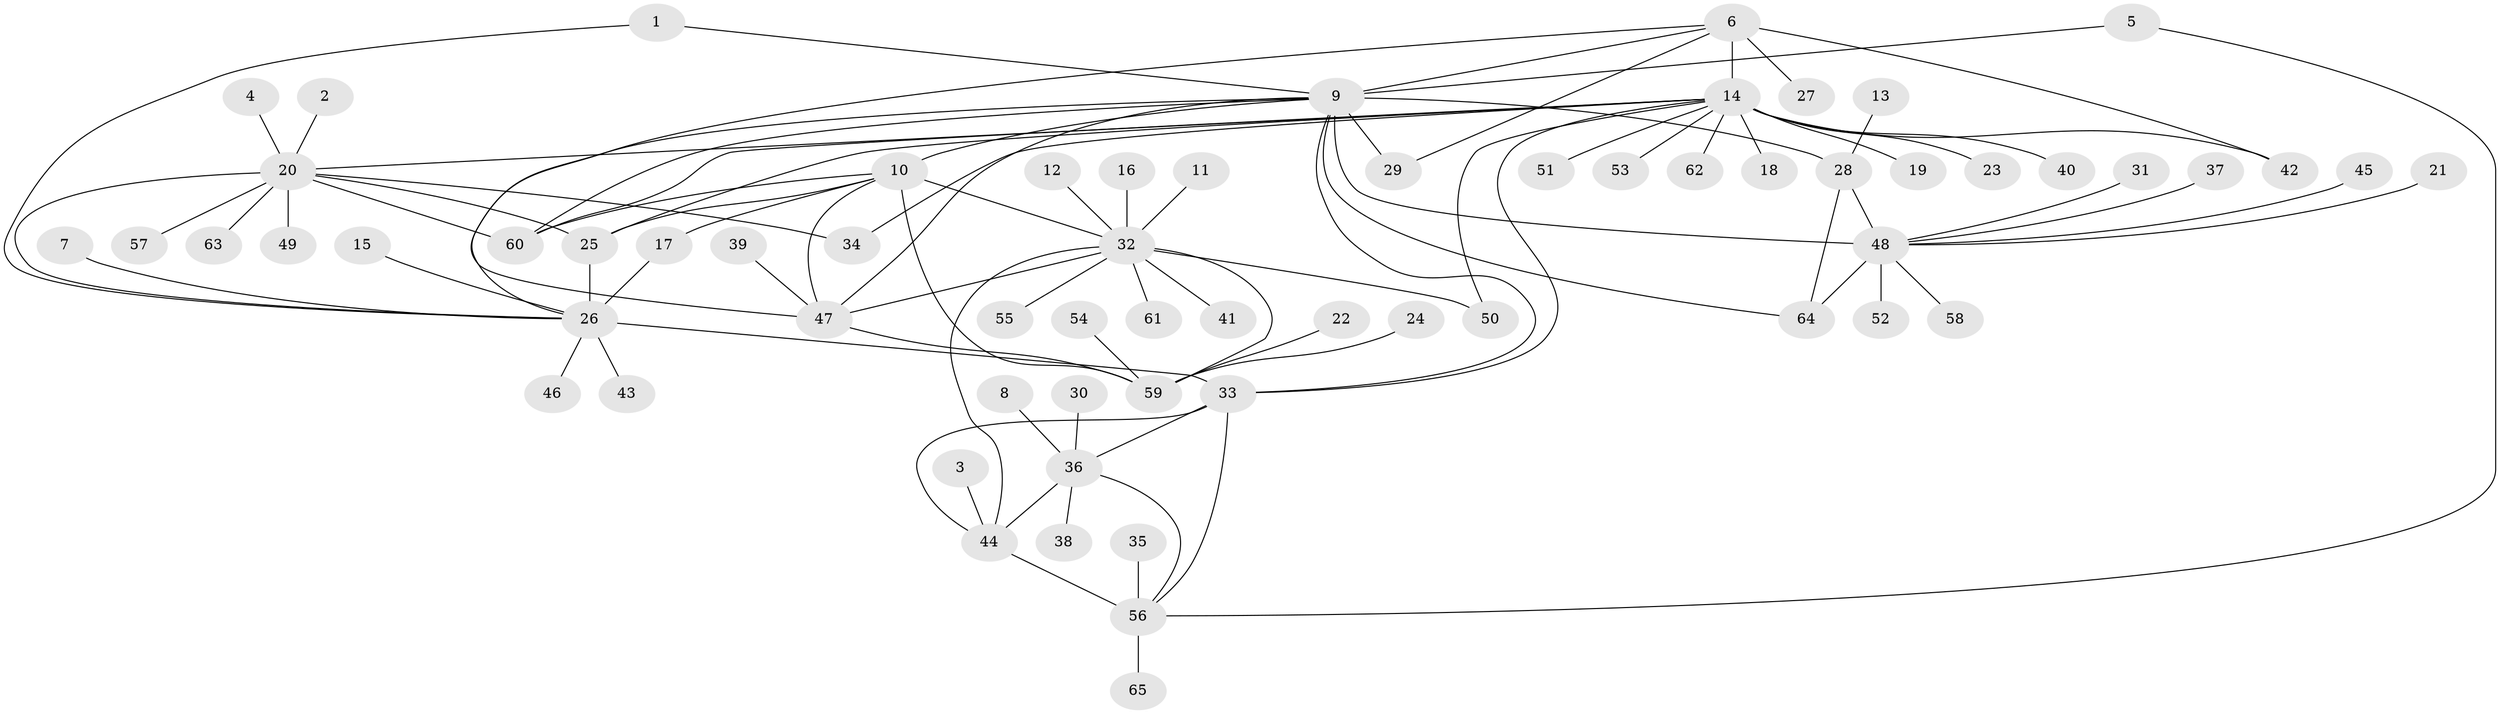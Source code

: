 // original degree distribution, {11: 0.015503875968992248, 9: 0.015503875968992248, 15: 0.023255813953488372, 7: 0.03875968992248062, 6: 0.05426356589147287, 5: 0.007751937984496124, 8: 0.031007751937984496, 13: 0.015503875968992248, 12: 0.007751937984496124, 10: 0.023255813953488372, 1: 0.6201550387596899, 4: 0.007751937984496124, 3: 0.023255813953488372, 2: 0.11627906976744186}
// Generated by graph-tools (version 1.1) at 2025/02/03/09/25 03:02:32]
// undirected, 65 vertices, 92 edges
graph export_dot {
graph [start="1"]
  node [color=gray90,style=filled];
  1;
  2;
  3;
  4;
  5;
  6;
  7;
  8;
  9;
  10;
  11;
  12;
  13;
  14;
  15;
  16;
  17;
  18;
  19;
  20;
  21;
  22;
  23;
  24;
  25;
  26;
  27;
  28;
  29;
  30;
  31;
  32;
  33;
  34;
  35;
  36;
  37;
  38;
  39;
  40;
  41;
  42;
  43;
  44;
  45;
  46;
  47;
  48;
  49;
  50;
  51;
  52;
  53;
  54;
  55;
  56;
  57;
  58;
  59;
  60;
  61;
  62;
  63;
  64;
  65;
  1 -- 9 [weight=1.0];
  1 -- 26 [weight=1.0];
  2 -- 20 [weight=1.0];
  3 -- 44 [weight=1.0];
  4 -- 20 [weight=1.0];
  5 -- 9 [weight=1.0];
  5 -- 56 [weight=1.0];
  6 -- 9 [weight=1.0];
  6 -- 14 [weight=2.0];
  6 -- 27 [weight=1.0];
  6 -- 29 [weight=1.0];
  6 -- 42 [weight=3.0];
  6 -- 47 [weight=1.0];
  7 -- 26 [weight=1.0];
  8 -- 36 [weight=1.0];
  9 -- 10 [weight=1.0];
  9 -- 26 [weight=1.0];
  9 -- 28 [weight=4.0];
  9 -- 29 [weight=1.0];
  9 -- 33 [weight=1.0];
  9 -- 47 [weight=1.0];
  9 -- 48 [weight=2.0];
  9 -- 60 [weight=1.0];
  9 -- 64 [weight=2.0];
  10 -- 17 [weight=1.0];
  10 -- 25 [weight=1.0];
  10 -- 32 [weight=2.0];
  10 -- 47 [weight=2.0];
  10 -- 59 [weight=4.0];
  10 -- 60 [weight=1.0];
  11 -- 32 [weight=1.0];
  12 -- 32 [weight=1.0];
  13 -- 28 [weight=1.0];
  14 -- 18 [weight=1.0];
  14 -- 19 [weight=1.0];
  14 -- 20 [weight=1.0];
  14 -- 23 [weight=1.0];
  14 -- 25 [weight=1.0];
  14 -- 33 [weight=1.0];
  14 -- 34 [weight=1.0];
  14 -- 40 [weight=1.0];
  14 -- 42 [weight=6.0];
  14 -- 50 [weight=1.0];
  14 -- 51 [weight=1.0];
  14 -- 53 [weight=1.0];
  14 -- 60 [weight=1.0];
  14 -- 62 [weight=1.0];
  15 -- 26 [weight=1.0];
  16 -- 32 [weight=1.0];
  17 -- 26 [weight=1.0];
  20 -- 25 [weight=2.0];
  20 -- 26 [weight=3.0];
  20 -- 34 [weight=1.0];
  20 -- 49 [weight=1.0];
  20 -- 57 [weight=1.0];
  20 -- 60 [weight=1.0];
  20 -- 63 [weight=1.0];
  21 -- 48 [weight=1.0];
  22 -- 59 [weight=1.0];
  24 -- 59 [weight=1.0];
  25 -- 26 [weight=6.0];
  26 -- 33 [weight=1.0];
  26 -- 43 [weight=1.0];
  26 -- 46 [weight=1.0];
  28 -- 48 [weight=2.0];
  28 -- 64 [weight=2.0];
  30 -- 36 [weight=1.0];
  31 -- 48 [weight=1.0];
  32 -- 41 [weight=1.0];
  32 -- 44 [weight=1.0];
  32 -- 47 [weight=1.0];
  32 -- 50 [weight=1.0];
  32 -- 55 [weight=1.0];
  32 -- 59 [weight=2.0];
  32 -- 61 [weight=1.0];
  33 -- 36 [weight=1.0];
  33 -- 44 [weight=3.0];
  33 -- 56 [weight=1.0];
  35 -- 56 [weight=1.0];
  36 -- 38 [weight=1.0];
  36 -- 44 [weight=3.0];
  36 -- 56 [weight=1.0];
  37 -- 48 [weight=1.0];
  39 -- 47 [weight=1.0];
  44 -- 56 [weight=3.0];
  45 -- 48 [weight=1.0];
  47 -- 59 [weight=2.0];
  48 -- 52 [weight=1.0];
  48 -- 58 [weight=1.0];
  48 -- 64 [weight=1.0];
  54 -- 59 [weight=1.0];
  56 -- 65 [weight=1.0];
}
